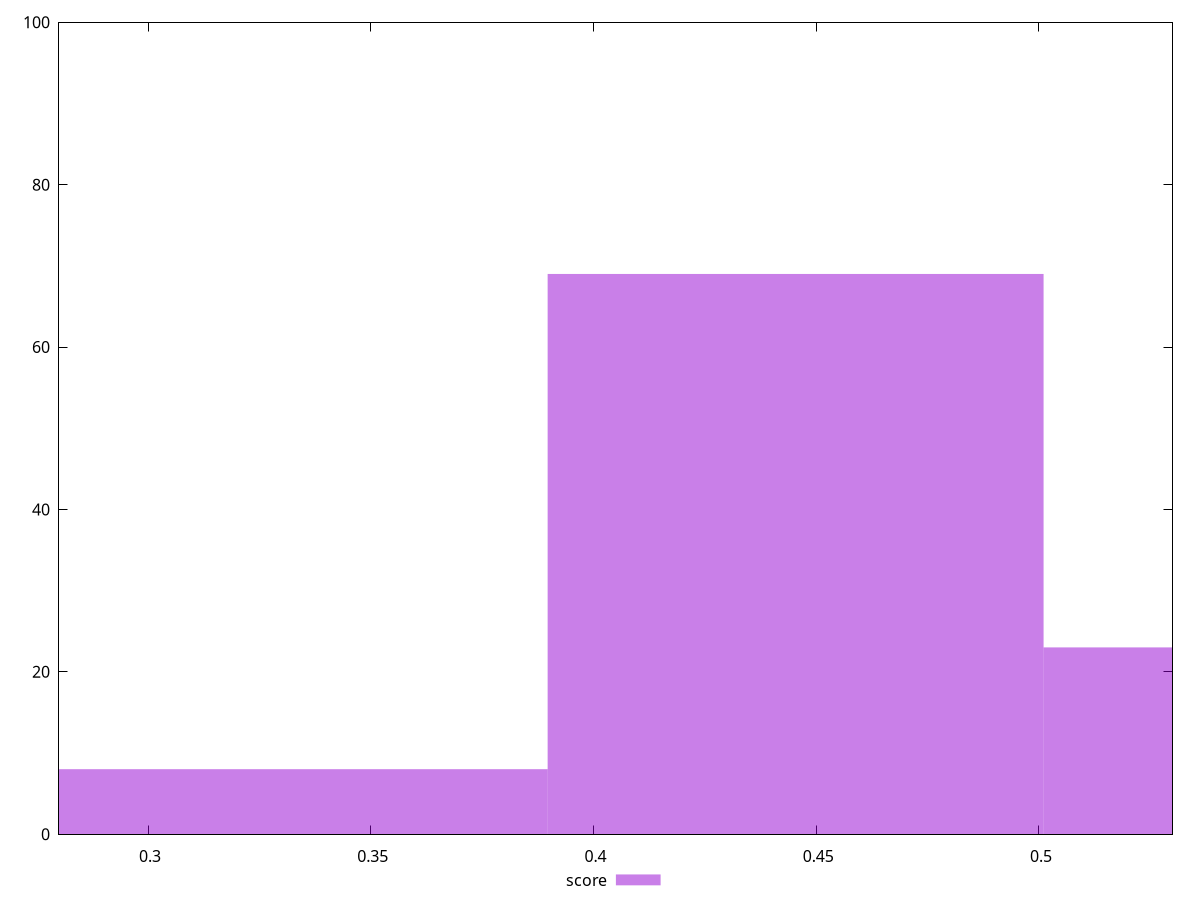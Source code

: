 reset

$score <<EOF
0.4453819274882137 69
0.5567274093602671 23
0.3340364456161603 8
EOF

set key outside below
set boxwidth 0.11134548187205343
set xrange [0.28:0.53]
set yrange [0:100]
set trange [0:100]
set style fill transparent solid 0.5 noborder
set terminal svg size 640, 490 enhanced background rgb 'white'
set output "report_00015_2021-02-09T16-11-33.973Z/first-cpu-idle/samples/pages+cached+noadtech+nomedia/score/histogram.svg"

plot $score title "score" with boxes

reset
